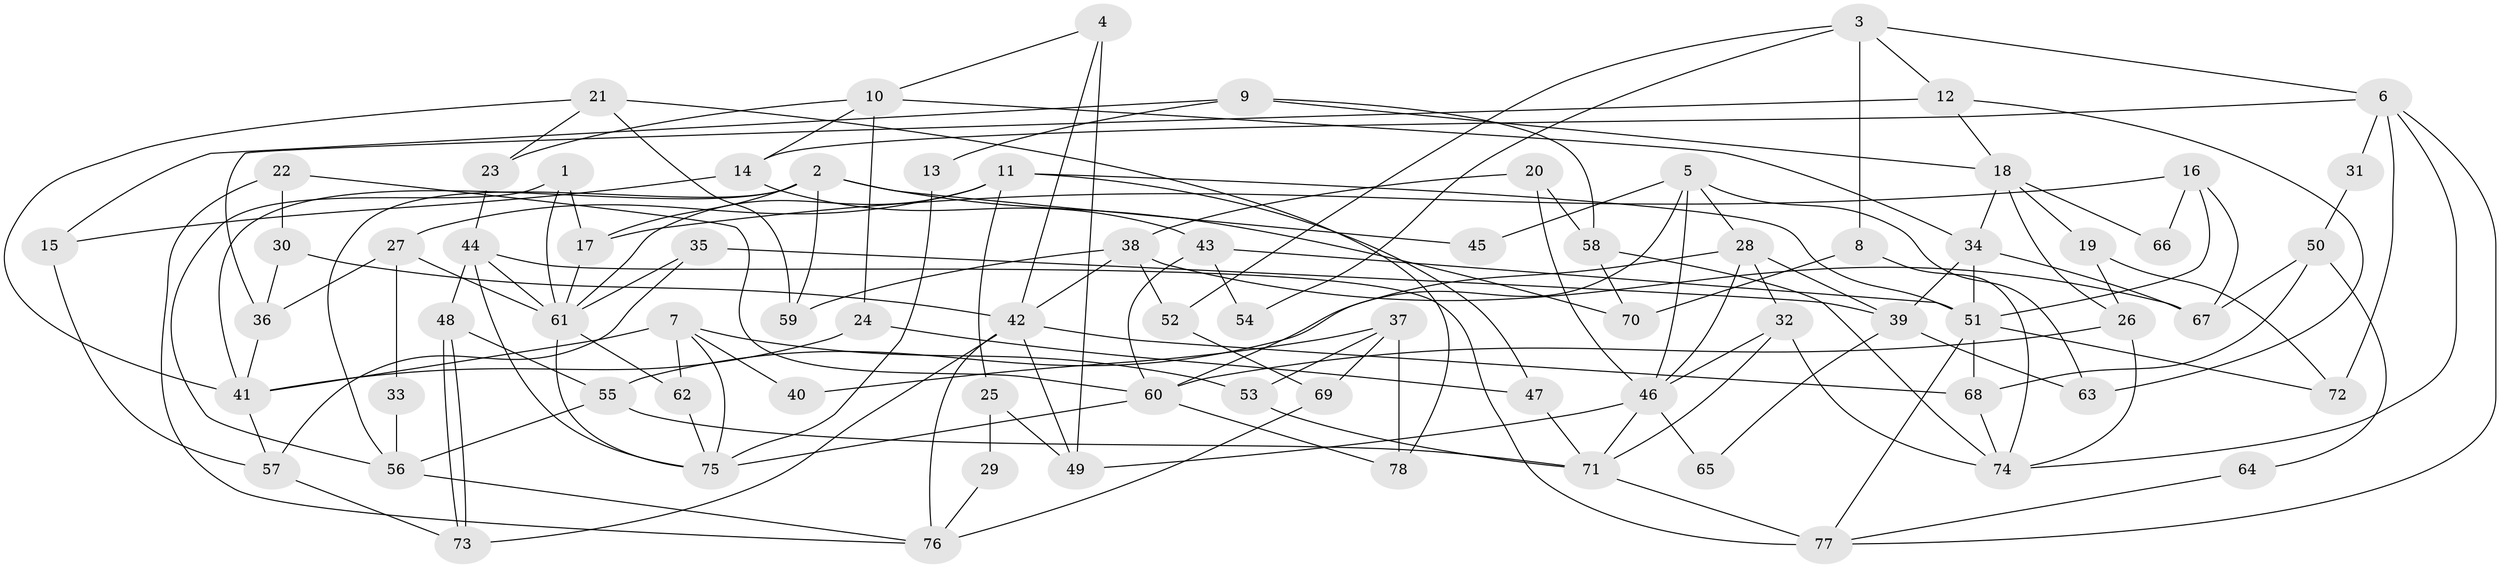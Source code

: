 // coarse degree distribution, {8: 0.04, 5: 0.16, 10: 0.04, 4: 0.12, 6: 0.2, 7: 0.12, 2: 0.08, 9: 0.12, 14: 0.04, 3: 0.08}
// Generated by graph-tools (version 1.1) at 2025/51/03/04/25 22:51:13]
// undirected, 78 vertices, 156 edges
graph export_dot {
  node [color=gray90,style=filled];
  1;
  2;
  3;
  4;
  5;
  6;
  7;
  8;
  9;
  10;
  11;
  12;
  13;
  14;
  15;
  16;
  17;
  18;
  19;
  20;
  21;
  22;
  23;
  24;
  25;
  26;
  27;
  28;
  29;
  30;
  31;
  32;
  33;
  34;
  35;
  36;
  37;
  38;
  39;
  40;
  41;
  42;
  43;
  44;
  45;
  46;
  47;
  48;
  49;
  50;
  51;
  52;
  53;
  54;
  55;
  56;
  57;
  58;
  59;
  60;
  61;
  62;
  63;
  64;
  65;
  66;
  67;
  68;
  69;
  70;
  71;
  72;
  73;
  74;
  75;
  76;
  77;
  78;
  1 -- 61;
  1 -- 56;
  1 -- 17;
  2 -- 17;
  2 -- 41;
  2 -- 45;
  2 -- 56;
  2 -- 59;
  2 -- 70;
  3 -- 12;
  3 -- 52;
  3 -- 6;
  3 -- 8;
  3 -- 54;
  4 -- 42;
  4 -- 49;
  4 -- 10;
  5 -- 46;
  5 -- 60;
  5 -- 28;
  5 -- 45;
  5 -- 63;
  6 -- 77;
  6 -- 14;
  6 -- 31;
  6 -- 72;
  6 -- 74;
  7 -- 41;
  7 -- 75;
  7 -- 40;
  7 -- 53;
  7 -- 62;
  8 -- 70;
  8 -- 74;
  9 -- 58;
  9 -- 18;
  9 -- 13;
  9 -- 15;
  10 -- 14;
  10 -- 23;
  10 -- 24;
  10 -- 34;
  11 -- 51;
  11 -- 61;
  11 -- 25;
  11 -- 27;
  11 -- 47;
  12 -- 18;
  12 -- 63;
  12 -- 36;
  13 -- 75;
  14 -- 15;
  14 -- 43;
  15 -- 57;
  16 -- 51;
  16 -- 17;
  16 -- 66;
  16 -- 67;
  17 -- 61;
  18 -- 26;
  18 -- 34;
  18 -- 19;
  18 -- 66;
  19 -- 26;
  19 -- 72;
  20 -- 46;
  20 -- 38;
  20 -- 58;
  21 -- 23;
  21 -- 59;
  21 -- 41;
  21 -- 78;
  22 -- 60;
  22 -- 76;
  22 -- 30;
  23 -- 44;
  24 -- 47;
  24 -- 41;
  25 -- 49;
  25 -- 29;
  26 -- 74;
  26 -- 60;
  27 -- 36;
  27 -- 33;
  27 -- 61;
  28 -- 55;
  28 -- 32;
  28 -- 39;
  28 -- 46;
  29 -- 76;
  30 -- 36;
  30 -- 42;
  31 -- 50;
  32 -- 74;
  32 -- 46;
  32 -- 71;
  33 -- 56;
  34 -- 51;
  34 -- 39;
  34 -- 67;
  35 -- 61;
  35 -- 39;
  35 -- 57;
  36 -- 41;
  37 -- 78;
  37 -- 53;
  37 -- 40;
  37 -- 69;
  38 -- 42;
  38 -- 67;
  38 -- 52;
  38 -- 59;
  39 -- 63;
  39 -- 65;
  41 -- 57;
  42 -- 73;
  42 -- 49;
  42 -- 68;
  42 -- 76;
  43 -- 51;
  43 -- 54;
  43 -- 60;
  44 -- 77;
  44 -- 61;
  44 -- 48;
  44 -- 75;
  46 -- 49;
  46 -- 65;
  46 -- 71;
  47 -- 71;
  48 -- 73;
  48 -- 73;
  48 -- 55;
  50 -- 67;
  50 -- 68;
  50 -- 64;
  51 -- 72;
  51 -- 68;
  51 -- 77;
  52 -- 69;
  53 -- 71;
  55 -- 71;
  55 -- 56;
  56 -- 76;
  57 -- 73;
  58 -- 74;
  58 -- 70;
  60 -- 75;
  60 -- 78;
  61 -- 62;
  61 -- 75;
  62 -- 75;
  64 -- 77;
  68 -- 74;
  69 -- 76;
  71 -- 77;
}
